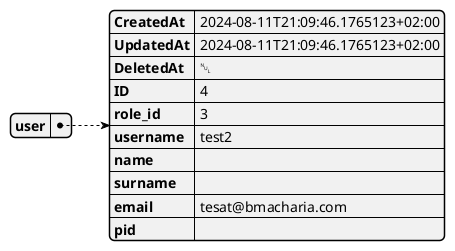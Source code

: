 @startjson
{
	"user": {
		"CreatedAt": "2024-08-11T21:09:46.1765123+02:00",
		"UpdatedAt": "2024-08-11T21:09:46.1765123+02:00",
		"DeletedAt": null,
		"ID": 4,
		"role_id": 3,
		"username": "test2",
		"name": "",
		"surname": "",
		"email": "tesat@bmacharia.com",
		"pid": ""
	}
}
@endjson
